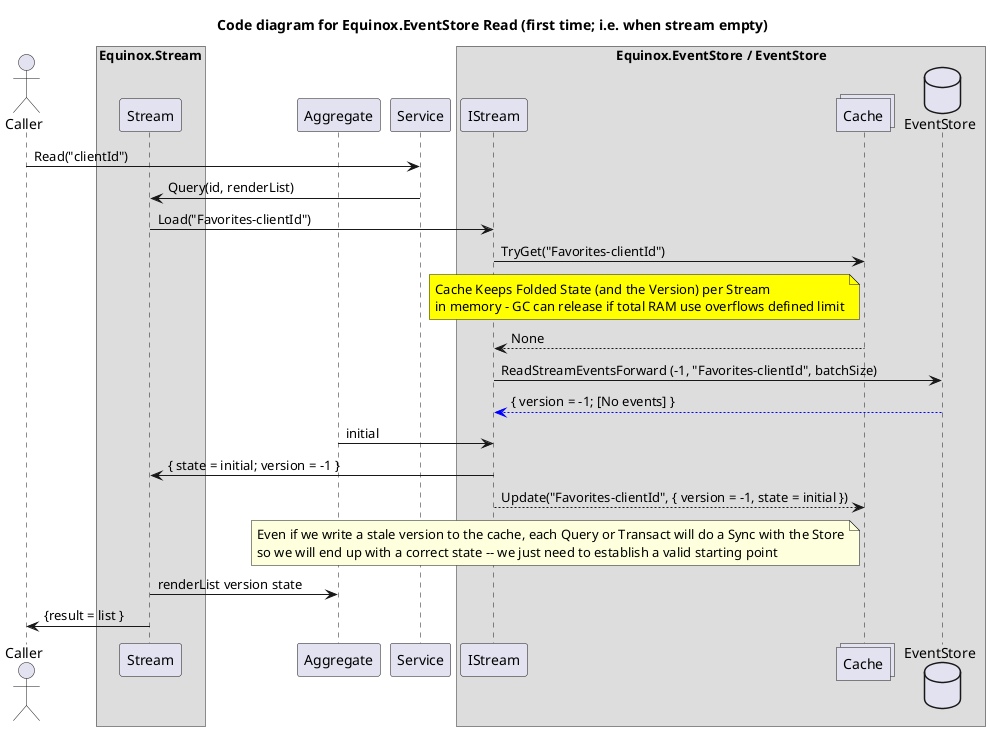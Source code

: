 @startuml
title Code diagram for Equinox.EventStore Read (first time; i.e. when stream empty)

actor Caller order 20
box "Equinox.Stream"
    participant Stream order 40
end box
participant Aggregate order 50
participant Service order 60
box "Equinox.EventStore / EventStore"
  participant IStream order 80
  collections Cache order 90
  database EventStore order 100
end box

Caller -> Service: Read("clientId")
participant Aggregate
Service -> Stream: Query(id, renderList)
Stream -> IStream: Load("Favorites-clientId")
IStream -> Cache: TryGet("Favorites-clientId")
note left of Cache #yellow: Cache Keeps Folded State (and the Version) per Stream\nin memory - GC can release if total RAM use overflows defined limit
Cache --> IStream: None
IStream -> EventStore: ReadStreamEventsForward (-1, "Favorites-clientId", batchSize)
EventStore -[#blue]-> IStream: { version = -1; [No events] }
IStream <- Aggregate: initial
IStream -> Stream: { state = initial; version = -1 }
IStream --> Cache: Update("Favorites-clientId", { version = -1, state = initial })
note left of Cache: Even if we write a stale version to the cache, each Query or Transact will do a Sync with the Store\nso we will end up with a correct state -- we just need to establish a valid starting point
Stream -> Aggregate: renderList version state
Stream -> Caller: {result = list }
@enduml

@startuml
title Code diagram for Equinox.EventStore Read (with cache, snapshotting)

actor Caller order 20
box "Equinox.Stream"
    participant Stream order 40
end box
participant Aggregate order 50
participant Service order 60
box "Equinox.EventStore / EventStore"
  participant IStream order 80
  collections Cache order 90
  database EventStore order 100
end box

Caller -> Service: Execute("clientId", Favorite "A")
Service -> Stream: Transact(interpret (Favorite "A"))
Service -> Stream: maxAttempts
Stream -> IStream: Load("Favorites-clientId")
IStream -> Cache: TryGet("Favorites-clientId")
Cache --> IStream: None
IStream -> EventStore: ReadStreamEventsForward (-1, "Favorites-clientId", batchSize)
alt load from snapshot
  EventStore -[#green]-> IStream: {version, [...; Snapshotted {state = snapshottedValue}]}
  IStream -> Aggregate: isOrigin(Snapshotted { state = snapshottedValue })
  IStream -> Aggregate: fold initial [Snapshotted snapshottedValue]
  Aggregate --> IStream: state
else load from events (backward)
  IStream -> EventStore:  ReadStreamEventBackwards (End, "Favorites-clientId", 2)
  EventStore -[#green]-> IStream: [event4; event3]
  IStream -> Aggregate: isOrigin event4
  note over IStream: Each event is tested one by one; Lets say it returns false every time
  IStream -> EventStore:  ReadStreamEventBackwards (End-2, "Favorites-clientId", 2)
  EventStore -[#green]-> IStream: [event2; event1] 
  IStream -> Aggregate: fold initial [event1; event2; event3; event4]]
  Aggregate --> IStream: state
end // initial stream load cases
loop Optimistic Concurrency Control loop driven by consistency check on version, attempts times; INPUT: state
Stream -> Aggregate: interpret state
Aggregate --> Stream: (result = proposedResult, events = proposedEvents)
Stream -> IStream: Sync version state proposedEvents
IStream <- Aggregate: fold state proposedEvents
Aggregate --> IStream: state'
note over IStream: Every (batchSize - 1) events, a Snapshot Event is appended with the application events\nto ensure a single roundtrip will always return a snapshot plus successor events
IStream <- Aggregate: snapshot state'
IStream <- IStream: appendingEvents = [proposedEvents ; Snapshotted snapshot ]
IStream -> EventStore: AppendEvents("Favorites-clientId", version, appendingEvents)
alt Normal, conflict-free case
EventStore -[#green]-> IStream: { version = version' }
else Database detects conflicting writes have moved version forward
EventStore -[#red]-> IStream: throw WrongExpectedVersionException
alt RETRY CASE; attempts > 1
IStream -> EventStore:  ReadStreamEventsForwards (version, "Favorites-clientId", batchSize)
EventStore -[#green]-> IStream: conflictingEvents
IStream -> IStream: conflictingState = fold state conflictingEvents
Aggregate --> IStream: conflictingState
note over IStream #orange: RESTART OCC LOOP with {state = conflictingState; attempts = attempts - 1 }
else LAST ATTEMPT; attempts = 1
note over IStream #red: Throw MaxAttemptsExceededException, "Favorites-client"
end // alt throw
end // alt ok or conflict
end // loop
IStream --> Cache: Update("Favorites-clientId", { state', version' })
IStream -> Stream: { state = state' }
Stream -> Caller: proposedResult
@enduml

@startuml
title Code diagram for Equinox.EventStore Read (next time; same process, i.e. cached)

actor Caller order 20
box "Equinox.Stream"
    participant Stream order 40
end box
participant Aggregate order 50
participant Service order 60
box "Equinox.EventStore / EventStore"
  participant IStream order 80
  collections Cache order 90
  database EventStore order 100
end box

actor Caller
Caller -> Service: Read("clientId")
participant Aggregate
Service -> Stream: Query(id, renderList)
Stream -> IStream: Load("Favorites-clientId")
IStream -> Cache: TryGet("Favorites-clientId")
Cache --> IStream: { state = cachedState; version = cachedVersion }
IStream -> EventStore: ReadStreamEventsForward (version, "Favorites-clientId", batchSize)
EventStore -[#blue]-> IStream: (no events)
IStream -> Cache: { state = fold cachedState []; version = version }
IStream -> Stream: { state = fold cachedState []; version = version }
Aggregate <-> IStream: { result = renderList version state }
Aggregate -> Caller: result
@enduml

@startuml
title Code diagram for Equinox.EventStore Read (another process; using snapshotting)

actor Caller order 20
box "Equinox.Stream"
    participant Stream order 40
end box
participant Aggregate order 50
participant Service order 60
box "Equinox.EventStore / EventStore"
  participant IStream order 80
  collections Cache order 90
  database EventStore order 100
end box

actor Caller
Caller -> Service: Read("clientId")
participant Aggregate
Service -> Stream: Query(id, renderList)
Stream -> IStream: Load("Favorites-clientId")
IStream -> Cache: TryGet("Favorites-clientId")
Cache --> IStream: None
IStream -> EventStore: ReadStreamEventsBackward (End, "Favorites-clientId", batchSize)
EventStore -[#green]-> IStream: [Added; Added; Removed; Snapshotted {state = snapshottedValue}])
IStream -> Aggregate: isOrigin(Snapshotted { state = snapshottedValue})
note over IStream: returns true (we'd otherwise keep walking back and then folds from event 0 forward)
IStream -> Aggregate: fold initial [Snapshotted snapshottedValue]
Aggregate --> IStream: state
IStream --> Cache: Update("Favorites-clientId", { state, version })
IStream -> Stream: {state = state; version = version }
Stream -> Aggregate: let result = renderList version, state
Stream -> Caller: result

@enduml